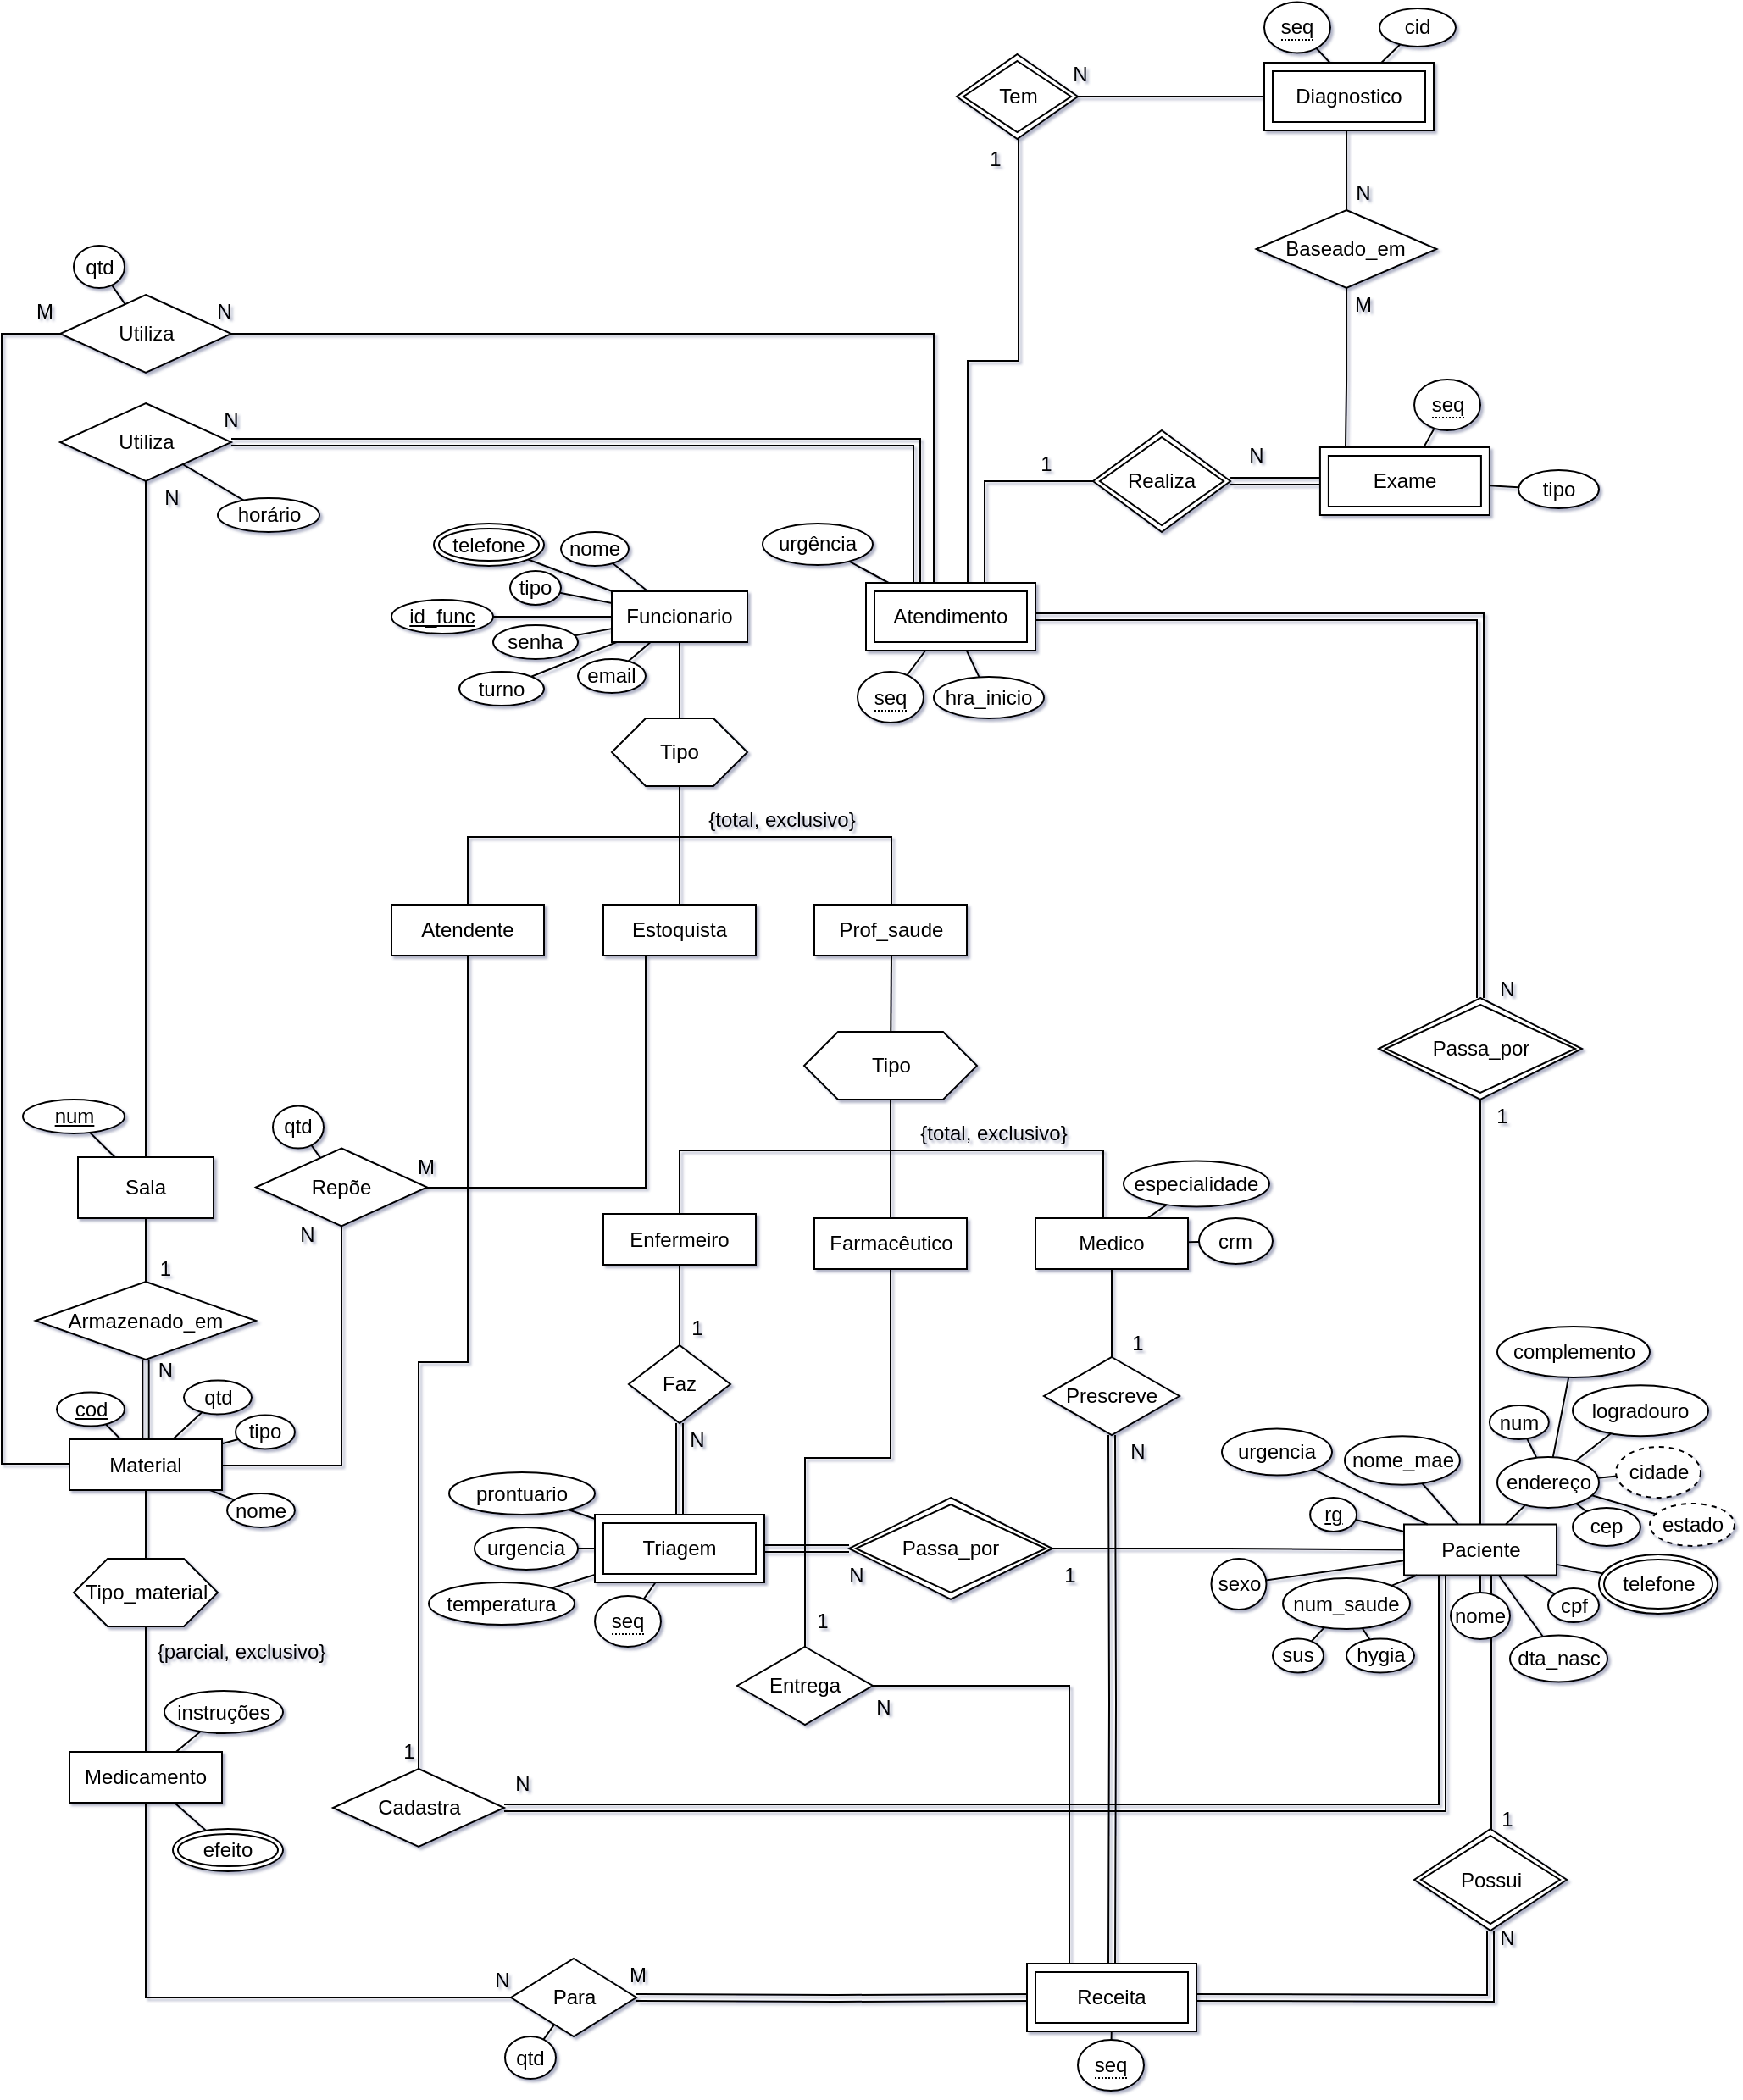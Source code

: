 <mxfile version="17.4.2" type="device"><diagram id="NS8fjf3agCHtfwVqrlrh" name="Page-1"><mxGraphModel dx="1184" dy="1591" grid="1" gridSize="10" guides="1" tooltips="1" connect="1" arrows="1" fold="1" page="1" pageScale="1" pageWidth="827" pageHeight="1169" math="0" shadow="1"><root><mxCell id="0"/><mxCell id="1" parent="0"/><mxCell id="HFAzNyhK0tVcJAnhIOPs-2" value="&lt;div&gt;Funcionario&lt;/div&gt;" style="rounded=0;arcSize=10;whiteSpace=wrap;html=1;align=center;" parent="1" vertex="1"><mxGeometry x="180" y="225" width="80" height="30" as="geometry"/></mxCell><mxCell id="HFAzNyhK0tVcJAnhIOPs-12" value="&lt;u&gt;id_func&lt;/u&gt;" style="ellipse;whiteSpace=wrap;html=1;align=center;rounded=0;" parent="1" vertex="1"><mxGeometry x="50" y="230" width="60" height="20" as="geometry"/></mxCell><mxCell id="HFAzNyhK0tVcJAnhIOPs-13" value="tipo" style="ellipse;whiteSpace=wrap;html=1;align=center;rounded=0;" parent="1" vertex="1"><mxGeometry x="120" y="213" width="30" height="20" as="geometry"/></mxCell><mxCell id="HFAzNyhK0tVcJAnhIOPs-18" value="" style="endArrow=none;html=1;rounded=0;curved=1;" parent="1" source="HFAzNyhK0tVcJAnhIOPs-2" target="HFAzNyhK0tVcJAnhIOPs-13" edge="1"><mxGeometry width="50" height="50" relative="1" as="geometry"><mxPoint x="230" y="240" as="sourcePoint"/><mxPoint x="400" y="280" as="targetPoint"/></mxGeometry></mxCell><mxCell id="HFAzNyhK0tVcJAnhIOPs-19" value="" style="endArrow=none;html=1;rounded=0;curved=1;" parent="1" source="HFAzNyhK0tVcJAnhIOPs-2" target="HFAzNyhK0tVcJAnhIOPs-12" edge="1"><mxGeometry width="50" height="50" relative="1" as="geometry"><mxPoint x="350" y="330" as="sourcePoint"/><mxPoint x="400" y="280" as="targetPoint"/></mxGeometry></mxCell><mxCell id="HFAzNyhK0tVcJAnhIOPs-21" value="Sala" style="rounded=0;arcSize=10;whiteSpace=wrap;html=1;align=center;" parent="1" vertex="1"><mxGeometry x="-135" y="559" width="80" height="36" as="geometry"/></mxCell><mxCell id="oXMHHaw7z3qar_8avYmQ-101" style="edgeStyle=orthogonalEdgeStyle;rounded=0;orthogonalLoop=1;jettySize=auto;html=1;startArrow=none;startFill=0;endArrow=none;endFill=0;strokeWidth=1;" parent="1" source="HFAzNyhK0tVcJAnhIOPs-29" target="oXMHHaw7z3qar_8avYmQ-99" edge="1"><mxGeometry relative="1" as="geometry"/></mxCell><mxCell id="HFAzNyhK0tVcJAnhIOPs-29" value="Material" style="rounded=0;arcSize=10;whiteSpace=wrap;html=1;align=center;" parent="1" vertex="1"><mxGeometry x="-140" y="725.5" width="90" height="30" as="geometry"/></mxCell><mxCell id="HFAzNyhK0tVcJAnhIOPs-32" value="&lt;u&gt;num&lt;/u&gt;" style="ellipse;whiteSpace=wrap;html=1;align=center;rounded=0;" parent="1" vertex="1"><mxGeometry x="-167.5" y="525" width="60" height="20" as="geometry"/></mxCell><mxCell id="HFAzNyhK0tVcJAnhIOPs-33" value="" style="endArrow=none;html=1;rounded=0;curved=1;" parent="1" source="HFAzNyhK0tVcJAnhIOPs-21" target="HFAzNyhK0tVcJAnhIOPs-32" edge="1"><mxGeometry width="50" height="50" relative="1" as="geometry"><mxPoint x="-135" y="592.5" as="sourcePoint"/><mxPoint x="-85" y="542.5" as="targetPoint"/></mxGeometry></mxCell><mxCell id="HFAzNyhK0tVcJAnhIOPs-34" value="&lt;u&gt;cod&lt;/u&gt;" style="ellipse;whiteSpace=wrap;html=1;align=center;rounded=0;" parent="1" vertex="1"><mxGeometry x="-147.5" y="697.75" width="40" height="20" as="geometry"/></mxCell><mxCell id="HFAzNyhK0tVcJAnhIOPs-35" value="" style="endArrow=none;html=1;rounded=0;curved=1;" parent="1" source="HFAzNyhK0tVcJAnhIOPs-29" target="HFAzNyhK0tVcJAnhIOPs-34" edge="1"><mxGeometry width="50" height="50" relative="1" as="geometry"><mxPoint x="-90" y="740" as="sourcePoint"/><mxPoint x="-25" y="732.5" as="targetPoint"/></mxGeometry></mxCell><mxCell id="HFAzNyhK0tVcJAnhIOPs-38" value="qtd" style="ellipse;whiteSpace=wrap;html=1;align=center;rounded=0;" parent="1" vertex="1"><mxGeometry x="-72.5" y="690.75" width="40" height="20" as="geometry"/></mxCell><mxCell id="HFAzNyhK0tVcJAnhIOPs-41" value="&lt;div&gt;nome&lt;/div&gt;" style="ellipse;whiteSpace=wrap;html=1;align=center;rounded=0;" parent="1" vertex="1"><mxGeometry x="-47" y="757.5" width="40" height="20" as="geometry"/></mxCell><mxCell id="HFAzNyhK0tVcJAnhIOPs-42" value="" style="endArrow=none;html=1;rounded=0;strokeWidth=1;curved=1;" parent="1" source="HFAzNyhK0tVcJAnhIOPs-29" target="HFAzNyhK0tVcJAnhIOPs-41" edge="1"><mxGeometry width="50" height="50" relative="1" as="geometry"><mxPoint x="-55" y="783.604" as="sourcePoint"/><mxPoint x="-35" y="762.5" as="targetPoint"/></mxGeometry></mxCell><mxCell id="oXMHHaw7z3qar_8avYmQ-6" style="edgeStyle=orthogonalEdgeStyle;rounded=0;orthogonalLoop=1;jettySize=auto;html=1;startArrow=none;startFill=0;endArrow=none;endFill=0;" parent="1" source="HFAzNyhK0tVcJAnhIOPs-43" target="HFAzNyhK0tVcJAnhIOPs-57" edge="1"><mxGeometry relative="1" as="geometry"><Array as="points"><mxPoint x="220" y="370"/><mxPoint x="345" y="370"/></Array></mxGeometry></mxCell><mxCell id="oXMHHaw7z3qar_8avYmQ-7" style="edgeStyle=orthogonalEdgeStyle;rounded=0;orthogonalLoop=1;jettySize=auto;html=1;startArrow=none;startFill=0;endArrow=none;endFill=0;" parent="1" source="HFAzNyhK0tVcJAnhIOPs-43" target="oXMHHaw7z3qar_8avYmQ-3" edge="1"><mxGeometry relative="1" as="geometry"><Array as="points"><mxPoint x="220" y="370"/><mxPoint x="95" y="370"/></Array></mxGeometry></mxCell><mxCell id="oXMHHaw7z3qar_8avYmQ-32" style="edgeStyle=orthogonalEdgeStyle;rounded=0;orthogonalLoop=1;jettySize=auto;html=1;startArrow=none;startFill=0;endArrow=none;endFill=0;" parent="1" source="HFAzNyhK0tVcJAnhIOPs-43" target="oXMHHaw7z3qar_8avYmQ-1" edge="1"><mxGeometry relative="1" as="geometry"><mxPoint x="220" y="400" as="targetPoint"/></mxGeometry></mxCell><mxCell id="HFAzNyhK0tVcJAnhIOPs-43" value="Tipo" style="shape=hexagon;perimeter=hexagonPerimeter2;whiteSpace=wrap;html=1;fixedSize=1;rounded=0;" parent="1" vertex="1"><mxGeometry x="180" y="300" width="80" height="40" as="geometry"/></mxCell><mxCell id="HFAzNyhK0tVcJAnhIOPs-48" value="" style="endArrow=none;html=1;rounded=0;curved=1;" parent="1" source="HFAzNyhK0tVcJAnhIOPs-43" target="HFAzNyhK0tVcJAnhIOPs-2" edge="1"><mxGeometry relative="1" as="geometry"><mxPoint x="219.74" y="294" as="sourcePoint"/><mxPoint x="219.74" y="260" as="targetPoint"/></mxGeometry></mxCell><mxCell id="HFAzNyhK0tVcJAnhIOPs-57" value="Prof_saude" style="rounded=0;arcSize=10;whiteSpace=wrap;html=1;align=center;" parent="1" vertex="1"><mxGeometry x="299.5" y="410" width="90" height="30" as="geometry"/></mxCell><mxCell id="HFAzNyhK0tVcJAnhIOPs-67" value="especialidade" style="ellipse;whiteSpace=wrap;html=1;align=center;rounded=0;" parent="1" vertex="1"><mxGeometry x="482" y="561.25" width="86" height="27" as="geometry"/></mxCell><mxCell id="HFAzNyhK0tVcJAnhIOPs-69" value="" style="endArrow=none;html=1;rounded=0;strokeWidth=1;curved=1;" parent="1" source="oXMHHaw7z3qar_8avYmQ-24" target="HFAzNyhK0tVcJAnhIOPs-67" edge="1"><mxGeometry width="50" height="50" relative="1" as="geometry"><mxPoint x="489.901" y="595" as="sourcePoint"/><mxPoint x="135" y="705" as="targetPoint"/></mxGeometry></mxCell><mxCell id="oXMHHaw7z3qar_8avYmQ-131" style="edgeStyle=orthogonalEdgeStyle;rounded=0;orthogonalLoop=1;jettySize=auto;html=1;startArrow=none;startFill=0;endArrow=none;endFill=0;strokeWidth=1;" parent="1" source="HFAzNyhK0tVcJAnhIOPs-71" target="oXMHHaw7z3qar_8avYmQ-127" edge="1"><mxGeometry relative="1" as="geometry"/></mxCell><mxCell id="lgKerqp0OsG1xFIGGB2O-3" style="edgeStyle=orthogonalEdgeStyle;curved=0;rounded=1;sketch=0;orthogonalLoop=1;jettySize=auto;html=1;endArrow=none;endFill=0;" edge="1" parent="1" source="HFAzNyhK0tVcJAnhIOPs-71" target="lgKerqp0OsG1xFIGGB2O-1"><mxGeometry relative="1" as="geometry"><Array as="points"><mxPoint x="699" y="840"/><mxPoint x="699" y="840"/></Array></mxGeometry></mxCell><mxCell id="HFAzNyhK0tVcJAnhIOPs-71" value="Paciente" style="rounded=0;arcSize=10;whiteSpace=wrap;html=1;align=center;" parent="1" vertex="1"><mxGeometry x="647.5" y="775.75" width="90" height="30" as="geometry"/></mxCell><mxCell id="HFAzNyhK0tVcJAnhIOPs-76" value="&lt;u&gt;rg&lt;/u&gt;" style="ellipse;whiteSpace=wrap;html=1;align=center;rounded=0;" parent="1" vertex="1"><mxGeometry x="592.05" y="760" width="27.5" height="20" as="geometry"/></mxCell><mxCell id="HFAzNyhK0tVcJAnhIOPs-77" value="" style="endArrow=none;html=1;rounded=0;strokeWidth=1;curved=1;" parent="1" source="HFAzNyhK0tVcJAnhIOPs-76" target="HFAzNyhK0tVcJAnhIOPs-71" edge="1"><mxGeometry width="50" height="50" relative="1" as="geometry"><mxPoint x="367.5" y="932" as="sourcePoint"/><mxPoint x="417.5" y="882" as="targetPoint"/></mxGeometry></mxCell><mxCell id="HFAzNyhK0tVcJAnhIOPs-78" value="&lt;div&gt;nome&lt;/div&gt;" style="ellipse;whiteSpace=wrap;html=1;align=center;rounded=0;" parent="1" vertex="1"><mxGeometry x="675" y="816" width="35" height="27.5" as="geometry"/></mxCell><mxCell id="HFAzNyhK0tVcJAnhIOPs-79" value="dta_nasc" style="ellipse;whiteSpace=wrap;html=1;align=center;rounded=0;" parent="1" vertex="1"><mxGeometry x="710" y="841.25" width="57.5" height="27.5" as="geometry"/></mxCell><mxCell id="HFAzNyhK0tVcJAnhIOPs-81" value="num_saude" style="ellipse;whiteSpace=wrap;html=1;align=center;rounded=0;" parent="1" vertex="1"><mxGeometry x="576.02" y="807.5" width="75" height="30" as="geometry"/></mxCell><mxCell id="HFAzNyhK0tVcJAnhIOPs-82" value="sus" style="ellipse;whiteSpace=wrap;html=1;align=center;rounded=0;" parent="1" vertex="1"><mxGeometry x="570" y="843.25" width="30" height="20" as="geometry"/></mxCell><mxCell id="HFAzNyhK0tVcJAnhIOPs-83" value="endereço" style="ellipse;whiteSpace=wrap;html=1;align=center;rounded=0;" parent="1" vertex="1"><mxGeometry x="702.5" y="736" width="60" height="30" as="geometry"/></mxCell><mxCell id="HFAzNyhK0tVcJAnhIOPs-84" value="&lt;div&gt;cep&lt;/div&gt;" style="ellipse;whiteSpace=wrap;html=1;align=center;rounded=0;" parent="1" vertex="1"><mxGeometry x="747" y="766" width="40" height="22.5" as="geometry"/></mxCell><mxCell id="HFAzNyhK0tVcJAnhIOPs-86" value="sexo" style="ellipse;whiteSpace=wrap;html=1;align=center;rounded=0;" parent="1" vertex="1"><mxGeometry x="533.75" y="796" width="32.5" height="30" as="geometry"/></mxCell><mxCell id="HFAzNyhK0tVcJAnhIOPs-87" value="" style="endArrow=none;html=1;rounded=0;strokeWidth=1;curved=1;" parent="1" source="HFAzNyhK0tVcJAnhIOPs-78" target="HFAzNyhK0tVcJAnhIOPs-71" edge="1"><mxGeometry width="50" height="50" relative="1" as="geometry"><mxPoint x="374.141" y="867.547" as="sourcePoint"/><mxPoint x="387.5" y="872" as="targetPoint"/></mxGeometry></mxCell><mxCell id="HFAzNyhK0tVcJAnhIOPs-88" value="" style="endArrow=none;html=1;rounded=0;strokeWidth=1;curved=1;" parent="1" source="HFAzNyhK0tVcJAnhIOPs-121" target="HFAzNyhK0tVcJAnhIOPs-71" edge="1"><mxGeometry width="50" height="50" relative="1" as="geometry"><mxPoint x="346.207" y="828.727" as="sourcePoint"/><mxPoint x="437.5" y="892" as="targetPoint"/></mxGeometry></mxCell><mxCell id="HFAzNyhK0tVcJAnhIOPs-89" value="" style="endArrow=none;html=1;rounded=0;strokeWidth=1;curved=1;" parent="1" source="HFAzNyhK0tVcJAnhIOPs-86" target="HFAzNyhK0tVcJAnhIOPs-71" edge="1"><mxGeometry width="50" height="50" relative="1" as="geometry"><mxPoint x="647.5" y="962" as="sourcePoint"/><mxPoint x="697.5" y="912" as="targetPoint"/></mxGeometry></mxCell><mxCell id="HFAzNyhK0tVcJAnhIOPs-90" value="" style="endArrow=none;html=1;rounded=0;strokeWidth=1;curved=1;" parent="1" source="HFAzNyhK0tVcJAnhIOPs-79" target="HFAzNyhK0tVcJAnhIOPs-71" edge="1"><mxGeometry width="50" height="50" relative="1" as="geometry"><mxPoint x="647.5" y="962" as="sourcePoint"/><mxPoint x="697.5" y="912" as="targetPoint"/></mxGeometry></mxCell><mxCell id="HFAzNyhK0tVcJAnhIOPs-92" value="" style="endArrow=none;html=1;rounded=0;strokeWidth=1;curved=1;" parent="1" source="HFAzNyhK0tVcJAnhIOPs-71" target="HFAzNyhK0tVcJAnhIOPs-83" edge="1"><mxGeometry width="50" height="50" relative="1" as="geometry"><mxPoint x="437.5" y="932" as="sourcePoint"/><mxPoint x="487.5" y="882" as="targetPoint"/></mxGeometry></mxCell><mxCell id="HFAzNyhK0tVcJAnhIOPs-93" value="" style="endArrow=none;html=1;rounded=0;strokeWidth=1;curved=1;" parent="1" source="HFAzNyhK0tVcJAnhIOPs-84" target="HFAzNyhK0tVcJAnhIOPs-83" edge="1"><mxGeometry width="50" height="50" relative="1" as="geometry"><mxPoint x="795" y="947" as="sourcePoint"/><mxPoint x="845" y="897" as="targetPoint"/></mxGeometry></mxCell><mxCell id="HFAzNyhK0tVcJAnhIOPs-94" value="cidade" style="ellipse;whiteSpace=wrap;html=1;align=center;dashed=1;rounded=0;" parent="1" vertex="1"><mxGeometry x="772.5" y="730" width="50" height="30" as="geometry"/></mxCell><mxCell id="HFAzNyhK0tVcJAnhIOPs-95" value="" style="endArrow=none;html=1;rounded=0;strokeWidth=1;curved=1;" parent="1" source="HFAzNyhK0tVcJAnhIOPs-83" target="HFAzNyhK0tVcJAnhIOPs-94" edge="1"><mxGeometry width="50" height="50" relative="1" as="geometry"><mxPoint x="815" y="797" as="sourcePoint"/><mxPoint x="845" y="897" as="targetPoint"/></mxGeometry></mxCell><mxCell id="HFAzNyhK0tVcJAnhIOPs-96" value="estado" style="ellipse;whiteSpace=wrap;html=1;align=center;dashed=1;rounded=0;" parent="1" vertex="1"><mxGeometry x="792.5" y="763.5" width="50" height="25" as="geometry"/></mxCell><mxCell id="HFAzNyhK0tVcJAnhIOPs-97" value="" style="endArrow=none;html=1;rounded=0;strokeWidth=1;curved=1;" parent="1" source="HFAzNyhK0tVcJAnhIOPs-83" target="HFAzNyhK0tVcJAnhIOPs-96" edge="1"><mxGeometry width="50" height="50" relative="1" as="geometry"><mxPoint x="795" y="947" as="sourcePoint"/><mxPoint x="845" y="897" as="targetPoint"/></mxGeometry></mxCell><mxCell id="HFAzNyhK0tVcJAnhIOPs-98" value="" style="endArrow=none;html=1;rounded=0;strokeWidth=1;curved=1;" parent="1" source="HFAzNyhK0tVcJAnhIOPs-83" target="HFAzNyhK0tVcJAnhIOPs-99" edge="1"><mxGeometry width="50" height="50" relative="1" as="geometry"><mxPoint x="865" y="897" as="sourcePoint"/><mxPoint x="915" y="847" as="targetPoint"/></mxGeometry></mxCell><mxCell id="HFAzNyhK0tVcJAnhIOPs-99" value="logradouro" style="ellipse;whiteSpace=wrap;html=1;align=center;rounded=0;" parent="1" vertex="1"><mxGeometry x="747" y="693.63" width="80" height="30" as="geometry"/></mxCell><mxCell id="HFAzNyhK0tVcJAnhIOPs-105" value="num" style="ellipse;whiteSpace=wrap;html=1;align=center;rounded=0;" parent="1" vertex="1"><mxGeometry x="697.95" y="705.5" width="35" height="20" as="geometry"/></mxCell><mxCell id="HFAzNyhK0tVcJAnhIOPs-107" value="" style="endArrow=none;html=1;rounded=0;strokeWidth=1;curved=1;" parent="1" source="HFAzNyhK0tVcJAnhIOPs-83" target="HFAzNyhK0tVcJAnhIOPs-105" edge="1"><mxGeometry width="50" height="50" relative="1" as="geometry"><mxPoint x="795" y="947" as="sourcePoint"/><mxPoint x="845" y="897" as="targetPoint"/></mxGeometry></mxCell><mxCell id="HFAzNyhK0tVcJAnhIOPs-108" value="complemento" style="ellipse;whiteSpace=wrap;html=1;align=center;rounded=0;" parent="1" vertex="1"><mxGeometry x="702.5" y="659" width="90" height="30" as="geometry"/></mxCell><mxCell id="HFAzNyhK0tVcJAnhIOPs-110" value="" style="endArrow=none;html=1;rounded=0;strokeWidth=1;curved=1;" parent="1" source="HFAzNyhK0tVcJAnhIOPs-83" target="HFAzNyhK0tVcJAnhIOPs-108" edge="1"><mxGeometry width="50" height="50" relative="1" as="geometry"><mxPoint x="795" y="947" as="sourcePoint"/><mxPoint x="845" y="897" as="targetPoint"/></mxGeometry></mxCell><mxCell id="HFAzNyhK0tVcJAnhIOPs-111" value="" style="endArrow=none;html=1;rounded=0;strokeWidth=1;curved=1;" parent="1" source="HFAzNyhK0tVcJAnhIOPs-81" target="HFAzNyhK0tVcJAnhIOPs-71" edge="1"><mxGeometry width="50" height="50" relative="1" as="geometry"><mxPoint x="368.199" y="935.326" as="sourcePoint"/><mxPoint x="412.5" y="902" as="targetPoint"/></mxGeometry></mxCell><mxCell id="HFAzNyhK0tVcJAnhIOPs-112" value="" style="endArrow=none;html=1;rounded=0;strokeWidth=1;curved=1;" parent="1" source="HFAzNyhK0tVcJAnhIOPs-81" target="HFAzNyhK0tVcJAnhIOPs-82" edge="1"><mxGeometry width="50" height="50" relative="1" as="geometry"><mxPoint x="780.173" y="968.284" as="sourcePoint"/><mxPoint x="789.688" y="918.25" as="targetPoint"/></mxGeometry></mxCell><mxCell id="HFAzNyhK0tVcJAnhIOPs-113" value="senha" style="ellipse;whiteSpace=wrap;html=1;align=center;rounded=0;" parent="1" vertex="1"><mxGeometry x="110" y="245" width="50" height="20" as="geometry"/></mxCell><mxCell id="HFAzNyhK0tVcJAnhIOPs-114" value="" style="endArrow=none;html=1;rounded=0;strokeWidth=1;curved=1;" parent="1" source="HFAzNyhK0tVcJAnhIOPs-113" target="HFAzNyhK0tVcJAnhIOPs-2" edge="1"><mxGeometry width="50" height="50" relative="1" as="geometry"><mxPoint x="-80" y="400" as="sourcePoint"/><mxPoint x="-30" y="350" as="targetPoint"/></mxGeometry></mxCell><mxCell id="HFAzNyhK0tVcJAnhIOPs-115" value="nome_mae" style="ellipse;whiteSpace=wrap;html=1;align=center;rounded=0;" parent="1" vertex="1"><mxGeometry x="612.5" y="723.63" width="67.95" height="28.75" as="geometry"/></mxCell><mxCell id="HFAzNyhK0tVcJAnhIOPs-116" value="" style="endArrow=none;html=1;rounded=0;strokeWidth=1;curved=1;" parent="1" source="HFAzNyhK0tVcJAnhIOPs-115" target="HFAzNyhK0tVcJAnhIOPs-71" edge="1"><mxGeometry width="50" height="50" relative="1" as="geometry"><mxPoint x="421.046" y="841.895" as="sourcePoint"/><mxPoint x="428.75" y="872" as="targetPoint"/></mxGeometry></mxCell><mxCell id="HFAzNyhK0tVcJAnhIOPs-118" value="hygia" style="ellipse;whiteSpace=wrap;html=1;align=center;rounded=0;" parent="1" vertex="1"><mxGeometry x="613.52" y="843.25" width="40" height="20" as="geometry"/></mxCell><mxCell id="HFAzNyhK0tVcJAnhIOPs-119" value="" style="endArrow=none;html=1;rounded=0;strokeWidth=1;curved=1;" parent="1" source="HFAzNyhK0tVcJAnhIOPs-81" target="HFAzNyhK0tVcJAnhIOPs-118" edge="1"><mxGeometry width="50" height="50" relative="1" as="geometry"><mxPoint x="752.444" y="994.943" as="sourcePoint"/><mxPoint x="729.559" y="1005.42" as="targetPoint"/></mxGeometry></mxCell><mxCell id="HFAzNyhK0tVcJAnhIOPs-121" value="telefone" style="ellipse;shape=doubleEllipse;margin=3;whiteSpace=wrap;html=1;align=center;rounded=0;" parent="1" vertex="1"><mxGeometry x="762.5" y="793.5" width="70" height="35" as="geometry"/></mxCell><mxCell id="HFAzNyhK0tVcJAnhIOPs-122" value="tipo" style="ellipse;whiteSpace=wrap;html=1;align=center;rounded=0;" parent="1" vertex="1"><mxGeometry x="-42" y="711.25" width="35" height="20" as="geometry"/></mxCell><mxCell id="HFAzNyhK0tVcJAnhIOPs-123" value="" style="endArrow=none;html=1;rounded=0;strokeWidth=1;curved=1;" parent="1" source="HFAzNyhK0tVcJAnhIOPs-29" target="HFAzNyhK0tVcJAnhIOPs-122" edge="1"><mxGeometry width="50" height="50" relative="1" as="geometry"><mxPoint x="-45" y="764.457" as="sourcePoint"/><mxPoint x="-18.808" y="771.416" as="targetPoint"/></mxGeometry></mxCell><mxCell id="HFAzNyhK0tVcJAnhIOPs-126" value="Armazenado_em" style="shape=rhombus;perimeter=rhombusPerimeter;whiteSpace=wrap;html=1;align=center;rounded=0;" parent="1" vertex="1"><mxGeometry x="-160" y="632.5" width="130" height="46" as="geometry"/></mxCell><mxCell id="HFAzNyhK0tVcJAnhIOPs-127" value="" style="shape=link;html=1;rounded=0;width=3.684;curved=1;" parent="1" source="HFAzNyhK0tVcJAnhIOPs-126" target="HFAzNyhK0tVcJAnhIOPs-29" edge="1"><mxGeometry relative="1" as="geometry"><mxPoint x="-192" y="815.5" as="sourcePoint"/><mxPoint x="-105" y="912.5" as="targetPoint"/><Array as="points"/></mxGeometry></mxCell><mxCell id="HFAzNyhK0tVcJAnhIOPs-128" value="N" style="resizable=0;html=1;align=right;verticalAlign=bottom;rounded=0;" parent="HFAzNyhK0tVcJAnhIOPs-127" connectable="0" vertex="1"><mxGeometry x="1" relative="1" as="geometry"><mxPoint x="16" y="-32" as="offset"/></mxGeometry></mxCell><mxCell id="HFAzNyhK0tVcJAnhIOPs-129" value="" style="endArrow=none;html=1;rounded=0;curved=1;" parent="1" source="HFAzNyhK0tVcJAnhIOPs-126" target="HFAzNyhK0tVcJAnhIOPs-21" edge="1"><mxGeometry relative="1" as="geometry"><mxPoint x="-301" y="588.5" as="sourcePoint"/><mxPoint x="-365" y="588.5" as="targetPoint"/></mxGeometry></mxCell><mxCell id="HFAzNyhK0tVcJAnhIOPs-130" value="1" style="resizable=0;html=1;align=right;verticalAlign=bottom;rounded=0;" parent="HFAzNyhK0tVcJAnhIOPs-129" connectable="0" vertex="1"><mxGeometry x="1" relative="1" as="geometry"><mxPoint x="15" y="38" as="offset"/></mxGeometry></mxCell><mxCell id="HFAzNyhK0tVcJAnhIOPs-132" value="" style="endArrow=none;html=1;rounded=0;strokeWidth=1;curved=1;" parent="1" source="oXMHHaw7z3qar_8avYmQ-91" target="HFAzNyhK0tVcJAnhIOPs-133" edge="1"><mxGeometry width="50" height="50" relative="1" as="geometry"><mxPoint x="-178.747" y="881.75" as="sourcePoint"/><mxPoint x="-200.117" y="929.461" as="targetPoint"/></mxGeometry></mxCell><mxCell id="HFAzNyhK0tVcJAnhIOPs-133" value="efeito" style="ellipse;shape=doubleEllipse;margin=3;whiteSpace=wrap;html=1;align=center;rounded=0;" parent="1" vertex="1"><mxGeometry x="-79" y="955.5" width="65" height="25" as="geometry"/></mxCell><mxCell id="HFAzNyhK0tVcJAnhIOPs-134" value="instruções" style="ellipse;whiteSpace=wrap;html=1;align=center;rounded=0;" parent="1" vertex="1"><mxGeometry x="-84" y="874" width="70" height="25" as="geometry"/></mxCell><mxCell id="HFAzNyhK0tVcJAnhIOPs-135" value="" style="endArrow=none;html=1;rounded=0;strokeWidth=1;curved=1;" parent="1" source="HFAzNyhK0tVcJAnhIOPs-134" target="oXMHHaw7z3qar_8avYmQ-91" edge="1"><mxGeometry width="50" height="50" relative="1" as="geometry"><mxPoint x="-381.25" y="1020.5" as="sourcePoint"/><mxPoint x="-166.25" y="934.432" as="targetPoint"/></mxGeometry></mxCell><mxCell id="HFAzNyhK0tVcJAnhIOPs-175" value="urgencia" style="ellipse;whiteSpace=wrap;html=1;align=center;rounded=0;" parent="1" vertex="1"><mxGeometry x="540" y="719.25" width="65" height="27.5" as="geometry"/></mxCell><mxCell id="HFAzNyhK0tVcJAnhIOPs-179" value="" style="endArrow=none;html=1;rounded=0;strokeWidth=1;curved=1;" parent="1" source="HFAzNyhK0tVcJAnhIOPs-71" target="HFAzNyhK0tVcJAnhIOPs-175" edge="1"><mxGeometry width="50" height="50" relative="1" as="geometry"><mxPoint x="353.389" y="747" as="sourcePoint"/><mxPoint x="402.858" y="718.338" as="targetPoint"/></mxGeometry></mxCell><mxCell id="HFAzNyhK0tVcJAnhIOPs-80" value="cpf" style="ellipse;whiteSpace=wrap;html=1;align=center;rounded=0;" parent="1" vertex="1"><mxGeometry x="732.5" y="813.5" width="30" height="20" as="geometry"/></mxCell><mxCell id="NKdHLzyLT835q1awHbiW-7" value="" style="endArrow=none;html=1;rounded=0;" parent="1" source="HFAzNyhK0tVcJAnhIOPs-71" target="HFAzNyhK0tVcJAnhIOPs-80" edge="1"><mxGeometry width="50" height="50" relative="1" as="geometry"><mxPoint x="697.5" y="907" as="sourcePoint"/><mxPoint x="747.5" y="857" as="targetPoint"/></mxGeometry></mxCell><mxCell id="oXMHHaw7z3qar_8avYmQ-66" style="edgeStyle=orthogonalEdgeStyle;rounded=0;orthogonalLoop=1;jettySize=auto;html=1;startArrow=none;startFill=0;endArrow=none;endFill=0;strokeWidth=1;" parent="1" source="oXMHHaw7z3qar_8avYmQ-1" target="oXMHHaw7z3qar_8avYmQ-65" edge="1"><mxGeometry relative="1" as="geometry"><Array as="points"><mxPoint x="200" y="577"/></Array></mxGeometry></mxCell><mxCell id="oXMHHaw7z3qar_8avYmQ-1" value="Estoquista" style="rounded=0;arcSize=10;whiteSpace=wrap;html=1;align=center;" parent="1" vertex="1"><mxGeometry x="175" y="410" width="90" height="30" as="geometry"/></mxCell><mxCell id="oXMHHaw7z3qar_8avYmQ-70" style="edgeStyle=orthogonalEdgeStyle;rounded=0;orthogonalLoop=1;jettySize=auto;html=1;startArrow=none;startFill=0;endArrow=none;endFill=0;strokeWidth=1;" parent="1" source="oXMHHaw7z3qar_8avYmQ-3" target="oXMHHaw7z3qar_8avYmQ-71" edge="1"><mxGeometry relative="1" as="geometry"><mxPoint x="20" y="920" as="targetPoint"/></mxGeometry></mxCell><mxCell id="oXMHHaw7z3qar_8avYmQ-3" value="Atendente" style="rounded=0;arcSize=10;whiteSpace=wrap;html=1;align=center;" parent="1" vertex="1"><mxGeometry x="50" y="410" width="90" height="30" as="geometry"/></mxCell><mxCell id="oXMHHaw7z3qar_8avYmQ-8" value="{total, exclusivo}" style="text;html=1;align=center;verticalAlign=middle;resizable=0;points=[];autosize=1;strokeColor=none;fillColor=none;" parent="1" vertex="1"><mxGeometry x="230" y="350" width="100" height="20" as="geometry"/></mxCell><mxCell id="oXMHHaw7z3qar_8avYmQ-10" value="nome" style="ellipse;whiteSpace=wrap;html=1;align=center;rounded=0;" parent="1" vertex="1"><mxGeometry x="150" y="190" width="40" height="20" as="geometry"/></mxCell><mxCell id="oXMHHaw7z3qar_8avYmQ-13" value="" style="endArrow=none;html=1;rounded=0;curved=1;" parent="1" source="HFAzNyhK0tVcJAnhIOPs-2" target="oXMHHaw7z3qar_8avYmQ-10" edge="1"><mxGeometry width="50" height="50" relative="1" as="geometry"><mxPoint x="270" y="250" as="sourcePoint"/><mxPoint x="322.667" y="225.692" as="targetPoint"/></mxGeometry></mxCell><mxCell id="oXMHHaw7z3qar_8avYmQ-14" value="telefone" style="ellipse;shape=doubleEllipse;margin=3;whiteSpace=wrap;html=1;align=center;rounded=0;" parent="1" vertex="1"><mxGeometry x="75" y="185" width="65" height="25" as="geometry"/></mxCell><mxCell id="oXMHHaw7z3qar_8avYmQ-15" value="" style="endArrow=none;html=1;rounded=0;curved=1;" parent="1" source="HFAzNyhK0tVcJAnhIOPs-2" target="oXMHHaw7z3qar_8avYmQ-14" edge="1"><mxGeometry width="50" height="50" relative="1" as="geometry"><mxPoint x="248" y="230" as="sourcePoint"/><mxPoint x="279.71" y="208.575" as="targetPoint"/></mxGeometry></mxCell><mxCell id="oXMHHaw7z3qar_8avYmQ-16" value="email" style="ellipse;whiteSpace=wrap;html=1;align=center;rounded=0;" parent="1" vertex="1"><mxGeometry x="160" y="265" width="40" height="20" as="geometry"/></mxCell><mxCell id="oXMHHaw7z3qar_8avYmQ-17" value="" style="endArrow=none;html=1;rounded=0;strokeWidth=1;curved=1;" parent="1" source="oXMHHaw7z3qar_8avYmQ-16" target="HFAzNyhK0tVcJAnhIOPs-2" edge="1"><mxGeometry width="50" height="50" relative="1" as="geometry"><mxPoint x="316.781" y="273.668" as="sourcePoint"/><mxPoint x="270" y="260.909" as="targetPoint"/></mxGeometry></mxCell><mxCell id="oXMHHaw7z3qar_8avYmQ-18" value="turno" style="ellipse;whiteSpace=wrap;html=1;align=center;rounded=0;" parent="1" vertex="1"><mxGeometry x="90" y="272.5" width="50" height="20" as="geometry"/></mxCell><mxCell id="oXMHHaw7z3qar_8avYmQ-19" value="" style="endArrow=none;html=1;rounded=0;strokeWidth=1;curved=1;" parent="1" source="oXMHHaw7z3qar_8avYmQ-18" target="HFAzNyhK0tVcJAnhIOPs-2" edge="1"><mxGeometry width="50" height="50" relative="1" as="geometry"><mxPoint x="178.032" y="259.111" as="sourcePoint"/><mxPoint x="190" y="256.933" as="targetPoint"/></mxGeometry></mxCell><mxCell id="oXMHHaw7z3qar_8avYmQ-20" style="edgeStyle=orthogonalEdgeStyle;rounded=0;orthogonalLoop=1;jettySize=auto;html=1;startArrow=none;startFill=0;endArrow=none;endFill=0;" parent="1" source="oXMHHaw7z3qar_8avYmQ-22" target="oXMHHaw7z3qar_8avYmQ-24" edge="1"><mxGeometry relative="1" as="geometry"><Array as="points"><mxPoint x="345" y="555"/><mxPoint x="470" y="555"/></Array></mxGeometry></mxCell><mxCell id="oXMHHaw7z3qar_8avYmQ-21" style="edgeStyle=orthogonalEdgeStyle;rounded=0;orthogonalLoop=1;jettySize=auto;html=1;startArrow=none;startFill=0;endArrow=none;endFill=0;" parent="1" source="oXMHHaw7z3qar_8avYmQ-22" target="oXMHHaw7z3qar_8avYmQ-27" edge="1"><mxGeometry relative="1" as="geometry"><Array as="points"><mxPoint x="345" y="555"/><mxPoint x="220" y="555"/></Array></mxGeometry></mxCell><mxCell id="oXMHHaw7z3qar_8avYmQ-30" style="edgeStyle=orthogonalEdgeStyle;rounded=0;orthogonalLoop=1;jettySize=auto;html=1;startArrow=none;startFill=0;endArrow=none;endFill=0;" parent="1" source="oXMHHaw7z3qar_8avYmQ-22" edge="1"><mxGeometry relative="1" as="geometry"><mxPoint x="344.5" y="590" as="targetPoint"/></mxGeometry></mxCell><mxCell id="oXMHHaw7z3qar_8avYmQ-22" value="Tipo" style="shape=hexagon;perimeter=hexagonPerimeter2;whiteSpace=wrap;html=1;fixedSize=1;rounded=0;" parent="1" vertex="1"><mxGeometry x="293.5" y="485" width="102" height="40" as="geometry"/></mxCell><mxCell id="oXMHHaw7z3qar_8avYmQ-23" value="" style="endArrow=none;html=1;rounded=0;curved=1;" parent="1" source="oXMHHaw7z3qar_8avYmQ-22" edge="1"><mxGeometry relative="1" as="geometry"><mxPoint x="344.74" y="479" as="sourcePoint"/><mxPoint x="345" y="440" as="targetPoint"/></mxGeometry></mxCell><mxCell id="oXMHHaw7z3qar_8avYmQ-24" value="Medico" style="rounded=0;arcSize=10;whiteSpace=wrap;html=1;align=center;" parent="1" vertex="1"><mxGeometry x="430" y="595" width="90" height="30" as="geometry"/></mxCell><mxCell id="oXMHHaw7z3qar_8avYmQ-31" value="" style="edgeStyle=orthogonalEdgeStyle;rounded=0;orthogonalLoop=1;jettySize=auto;html=1;startArrow=none;startFill=0;endArrow=none;endFill=0;" parent="1" source="oXMHHaw7z3qar_8avYmQ-25" target="oXMHHaw7z3qar_8avYmQ-22" edge="1"><mxGeometry relative="1" as="geometry"/></mxCell><mxCell id="oXMHHaw7z3qar_8avYmQ-189" style="edgeStyle=orthogonalEdgeStyle;rounded=0;orthogonalLoop=1;jettySize=auto;html=1;startArrow=none;startFill=0;endArrow=none;endFill=0;strokeWidth=1;" parent="1" source="oXMHHaw7z3qar_8avYmQ-25" target="oXMHHaw7z3qar_8avYmQ-188" edge="1"><mxGeometry relative="1" as="geometry"/></mxCell><mxCell id="oXMHHaw7z3qar_8avYmQ-25" value="Farmacêutico" style="rounded=0;arcSize=10;whiteSpace=wrap;html=1;align=center;" parent="1" vertex="1"><mxGeometry x="299.5" y="595" width="90" height="30" as="geometry"/></mxCell><mxCell id="oXMHHaw7z3qar_8avYmQ-45" style="edgeStyle=orthogonalEdgeStyle;rounded=0;orthogonalLoop=1;jettySize=auto;html=1;startArrow=none;startFill=0;endArrow=none;endFill=0;" parent="1" source="oXMHHaw7z3qar_8avYmQ-27" target="oXMHHaw7z3qar_8avYmQ-34" edge="1"><mxGeometry relative="1" as="geometry"/></mxCell><mxCell id="oXMHHaw7z3qar_8avYmQ-27" value="Enfermeiro" style="rounded=0;arcSize=10;whiteSpace=wrap;html=1;align=center;" parent="1" vertex="1"><mxGeometry x="175" y="592.5" width="90" height="30" as="geometry"/></mxCell><mxCell id="oXMHHaw7z3qar_8avYmQ-28" value="{total, exclusivo}" style="text;html=1;align=center;verticalAlign=middle;resizable=0;points=[];autosize=1;strokeColor=none;fillColor=none;" parent="1" vertex="1"><mxGeometry x="355" y="535" width="100" height="20" as="geometry"/></mxCell><mxCell id="oXMHHaw7z3qar_8avYmQ-46" style="edgeStyle=orthogonalEdgeStyle;rounded=0;orthogonalLoop=1;jettySize=auto;html=1;startArrow=none;startFill=0;endArrow=none;endFill=0;strokeWidth=1;shape=link;" parent="1" source="oXMHHaw7z3qar_8avYmQ-34" target="oXMHHaw7z3qar_8avYmQ-35" edge="1"><mxGeometry relative="1" as="geometry"/></mxCell><mxCell id="oXMHHaw7z3qar_8avYmQ-34" value="Faz" style="shape=rhombus;perimeter=rhombusPerimeter;whiteSpace=wrap;html=1;align=center;rounded=0;" parent="1" vertex="1"><mxGeometry x="190" y="670" width="60" height="46" as="geometry"/></mxCell><mxCell id="oXMHHaw7z3qar_8avYmQ-35" value="Triagem" style="shape=ext;margin=3;double=1;whiteSpace=wrap;html=1;align=center;" parent="1" vertex="1"><mxGeometry x="170" y="770" width="100" height="40" as="geometry"/></mxCell><mxCell id="oXMHHaw7z3qar_8avYmQ-38" value="prontuario" style="ellipse;whiteSpace=wrap;html=1;align=center;rounded=0;" parent="1" vertex="1"><mxGeometry x="84" y="745" width="86" height="25" as="geometry"/></mxCell><mxCell id="oXMHHaw7z3qar_8avYmQ-39" value="" style="endArrow=none;html=1;rounded=0;strokeWidth=1;curved=1;" parent="1" source="oXMHHaw7z3qar_8avYmQ-35" target="oXMHHaw7z3qar_8avYmQ-38" edge="1"><mxGeometry width="50" height="50" relative="1" as="geometry"><mxPoint x="278.125" y="771.25" as="sourcePoint"/><mxPoint x="-80" y="881.25" as="targetPoint"/></mxGeometry></mxCell><mxCell id="oXMHHaw7z3qar_8avYmQ-40" value="urgencia" style="ellipse;whiteSpace=wrap;html=1;align=center;rounded=0;" parent="1" vertex="1"><mxGeometry x="99" y="777.5" width="61" height="25" as="geometry"/></mxCell><mxCell id="oXMHHaw7z3qar_8avYmQ-41" value="" style="endArrow=none;html=1;rounded=0;strokeWidth=1;curved=1;" parent="1" source="oXMHHaw7z3qar_8avYmQ-35" target="oXMHHaw7z3qar_8avYmQ-40" edge="1"><mxGeometry width="50" height="50" relative="1" as="geometry"><mxPoint x="269.088" y="780" as="sourcePoint"/><mxPoint x="-70" y="891.25" as="targetPoint"/></mxGeometry></mxCell><mxCell id="oXMHHaw7z3qar_8avYmQ-42" value="temperatura" style="ellipse;whiteSpace=wrap;html=1;align=center;rounded=0;" parent="1" vertex="1"><mxGeometry x="72.0" y="810" width="86" height="25" as="geometry"/></mxCell><mxCell id="oXMHHaw7z3qar_8avYmQ-43" value="" style="endArrow=none;html=1;rounded=0;strokeWidth=1;curved=1;" parent="1" source="oXMHHaw7z3qar_8avYmQ-35" target="oXMHHaw7z3qar_8avYmQ-42" edge="1"><mxGeometry width="50" height="50" relative="1" as="geometry"><mxPoint x="279.998" y="810" as="sourcePoint"/><mxPoint x="-59.09" y="921.25" as="targetPoint"/></mxGeometry></mxCell><mxCell id="oXMHHaw7z3qar_8avYmQ-47" value="1" style="text;html=1;align=center;verticalAlign=middle;resizable=0;points=[];autosize=1;strokeColor=none;fillColor=none;" parent="1" vertex="1"><mxGeometry x="220" y="649.5" width="20" height="20" as="geometry"/></mxCell><mxCell id="oXMHHaw7z3qar_8avYmQ-48" value="N" style="text;html=1;align=center;verticalAlign=middle;resizable=0;points=[];autosize=1;strokeColor=none;fillColor=none;" parent="1" vertex="1"><mxGeometry x="220" y="716" width="20" height="20" as="geometry"/></mxCell><mxCell id="oXMHHaw7z3qar_8avYmQ-50" style="edgeStyle=orthogonalEdgeStyle;shape=link;rounded=0;orthogonalLoop=1;jettySize=auto;html=1;startArrow=none;startFill=0;endArrow=none;endFill=0;strokeWidth=1;" parent="1" source="oXMHHaw7z3qar_8avYmQ-52" target="oXMHHaw7z3qar_8avYmQ-35" edge="1"><mxGeometry relative="1" as="geometry"><mxPoint x="320" y="790" as="sourcePoint"/></mxGeometry></mxCell><mxCell id="oXMHHaw7z3qar_8avYmQ-51" style="edgeStyle=orthogonalEdgeStyle;rounded=0;orthogonalLoop=1;jettySize=auto;html=1;startArrow=none;startFill=0;endArrow=none;endFill=0;strokeWidth=1;" parent="1" source="oXMHHaw7z3qar_8avYmQ-52" target="HFAzNyhK0tVcJAnhIOPs-71" edge="1"><mxGeometry relative="1" as="geometry"><mxPoint x="409.882" y="789.947" as="sourcePoint"/></mxGeometry></mxCell><mxCell id="oXMHHaw7z3qar_8avYmQ-52" value="Passa_por" style="shape=rhombus;double=1;perimeter=rhombusPerimeter;whiteSpace=wrap;html=1;align=center;" parent="1" vertex="1"><mxGeometry x="320" y="760" width="120" height="60" as="geometry"/></mxCell><mxCell id="oXMHHaw7z3qar_8avYmQ-53" value="1" style="text;html=1;align=center;verticalAlign=middle;resizable=0;points=[];autosize=1;strokeColor=none;fillColor=none;" parent="1" vertex="1"><mxGeometry x="440" y="796" width="20" height="20" as="geometry"/></mxCell><mxCell id="oXMHHaw7z3qar_8avYmQ-54" value="N" style="text;html=1;align=center;verticalAlign=middle;resizable=0;points=[];autosize=1;strokeColor=none;fillColor=none;" parent="1" vertex="1"><mxGeometry x="314" y="796" width="20" height="20" as="geometry"/></mxCell><mxCell id="oXMHHaw7z3qar_8avYmQ-129" style="edgeStyle=orthogonalEdgeStyle;shape=link;rounded=0;orthogonalLoop=1;jettySize=auto;html=1;startArrow=none;startFill=0;endArrow=none;endFill=0;strokeWidth=1;" parent="1" source="oXMHHaw7z3qar_8avYmQ-55" target="oXMHHaw7z3qar_8avYmQ-127" edge="1"><mxGeometry relative="1" as="geometry"/></mxCell><mxCell id="oXMHHaw7z3qar_8avYmQ-136" style="edgeStyle=orthogonalEdgeStyle;rounded=0;orthogonalLoop=1;jettySize=auto;html=1;startArrow=none;startFill=0;endArrow=none;endFill=0;strokeWidth=1;" parent="1" source="oXMHHaw7z3qar_8avYmQ-55" target="oXMHHaw7z3qar_8avYmQ-135" edge="1"><mxGeometry relative="1" as="geometry"><Array as="points"><mxPoint x="370" y="73"/></Array></mxGeometry></mxCell><mxCell id="oXMHHaw7z3qar_8avYmQ-55" value="Atendimento" style="shape=ext;margin=3;double=1;whiteSpace=wrap;html=1;align=center;" parent="1" vertex="1"><mxGeometry x="330" y="220" width="100" height="40" as="geometry"/></mxCell><mxCell id="oXMHHaw7z3qar_8avYmQ-63" value="" style="endArrow=none;html=1;rounded=0;strokeWidth=1;curved=1;" parent="1" source="HFAzNyhK0tVcJAnhIOPs-38" target="HFAzNyhK0tVcJAnhIOPs-29" edge="1"><mxGeometry width="50" height="50" relative="1" as="geometry"><mxPoint x="-162.729" y="783.857" as="sourcePoint"/><mxPoint x="-119.884" y="765.5" as="targetPoint"/></mxGeometry></mxCell><mxCell id="oXMHHaw7z3qar_8avYmQ-67" style="edgeStyle=orthogonalEdgeStyle;rounded=0;orthogonalLoop=1;jettySize=auto;html=1;startArrow=none;startFill=0;endArrow=none;endFill=0;strokeWidth=1;" parent="1" source="oXMHHaw7z3qar_8avYmQ-65" target="HFAzNyhK0tVcJAnhIOPs-29" edge="1"><mxGeometry relative="1" as="geometry"><Array as="points"><mxPoint x="21" y="741"/></Array></mxGeometry></mxCell><mxCell id="oXMHHaw7z3qar_8avYmQ-65" value="Repõe" style="shape=rhombus;perimeter=rhombusPerimeter;whiteSpace=wrap;html=1;align=center;rounded=0;" parent="1" vertex="1"><mxGeometry x="-30" y="553.75" width="101" height="46" as="geometry"/></mxCell><mxCell id="oXMHHaw7z3qar_8avYmQ-68" value="horário" style="ellipse;whiteSpace=wrap;html=1;align=center;rounded=0;" parent="1" vertex="1"><mxGeometry x="-52.5" y="170" width="60" height="20" as="geometry"/></mxCell><mxCell id="oXMHHaw7z3qar_8avYmQ-69" value="" style="endArrow=none;html=1;rounded=0;strokeWidth=1;curved=1;" parent="1" source="oXMHHaw7z3qar_8avYmQ-123" target="oXMHHaw7z3qar_8avYmQ-68" edge="1"><mxGeometry width="50" height="50" relative="1" as="geometry"><mxPoint x="-207.756" y="382.277" as="sourcePoint"/><mxPoint x="-111.058" y="403.816" as="targetPoint"/></mxGeometry></mxCell><mxCell id="oXMHHaw7z3qar_8avYmQ-72" style="edgeStyle=orthogonalEdgeStyle;rounded=0;orthogonalLoop=1;jettySize=auto;html=1;startArrow=none;startFill=0;endArrow=none;endFill=0;strokeWidth=1;shape=link;" parent="1" source="oXMHHaw7z3qar_8avYmQ-71" target="HFAzNyhK0tVcJAnhIOPs-71" edge="1"><mxGeometry relative="1" as="geometry"><Array as="points"><mxPoint x="670" y="943"/></Array></mxGeometry></mxCell><mxCell id="oXMHHaw7z3qar_8avYmQ-71" value="Cadastra" style="shape=rhombus;perimeter=rhombusPerimeter;whiteSpace=wrap;html=1;align=center;rounded=0;" parent="1" vertex="1"><mxGeometry x="15.5" y="920" width="101" height="46" as="geometry"/></mxCell><mxCell id="oXMHHaw7z3qar_8avYmQ-74" value="1" style="text;html=1;align=center;verticalAlign=middle;resizable=0;points=[];autosize=1;strokeColor=none;fillColor=none;" parent="1" vertex="1"><mxGeometry x="50" y="900" width="20" height="20" as="geometry"/></mxCell><mxCell id="oXMHHaw7z3qar_8avYmQ-75" value="N" style="text;html=1;align=center;verticalAlign=middle;resizable=0;points=[];autosize=1;strokeColor=none;fillColor=none;" parent="1" vertex="1"><mxGeometry x="117" y="919" width="20" height="20" as="geometry"/></mxCell><mxCell id="oXMHHaw7z3qar_8avYmQ-80" style="edgeStyle=orthogonalEdgeStyle;shape=link;rounded=0;orthogonalLoop=1;jettySize=auto;html=1;startArrow=none;startFill=0;endArrow=none;endFill=0;strokeWidth=1;" parent="1" target="oXMHHaw7z3qar_8avYmQ-77" edge="1"><mxGeometry relative="1" as="geometry"><mxPoint x="475" y="1040" as="sourcePoint"/></mxGeometry></mxCell><mxCell id="oXMHHaw7z3qar_8avYmQ-102" style="edgeStyle=orthogonalEdgeStyle;rounded=0;orthogonalLoop=1;jettySize=auto;html=1;startArrow=none;startFill=0;endArrow=none;endFill=0;strokeWidth=1;shape=link;" parent="1" target="lgKerqp0OsG1xFIGGB2O-1" edge="1"><mxGeometry relative="1" as="geometry"><mxPoint x="520" y="1055" as="sourcePoint"/><mxPoint x="695.032" y="1011.981" as="targetPoint"/></mxGeometry></mxCell><mxCell id="oXMHHaw7z3qar_8avYmQ-111" style="edgeStyle=orthogonalEdgeStyle;rounded=0;orthogonalLoop=1;jettySize=auto;html=1;startArrow=none;startFill=0;endArrow=none;endFill=0;strokeWidth=1;shape=link;" parent="1" target="oXMHHaw7z3qar_8avYmQ-110" edge="1"><mxGeometry relative="1" as="geometry"><mxPoint x="430" y="1055" as="sourcePoint"/></mxGeometry></mxCell><mxCell id="oXMHHaw7z3qar_8avYmQ-81" style="edgeStyle=orthogonalEdgeStyle;rounded=0;orthogonalLoop=1;jettySize=auto;html=1;startArrow=none;startFill=0;endArrow=none;endFill=0;strokeWidth=1;" parent="1" source="oXMHHaw7z3qar_8avYmQ-77" target="oXMHHaw7z3qar_8avYmQ-24" edge="1"><mxGeometry relative="1" as="geometry"><Array as="points"/></mxGeometry></mxCell><mxCell id="oXMHHaw7z3qar_8avYmQ-77" value="Prescreve" style="shape=rhombus;perimeter=rhombusPerimeter;whiteSpace=wrap;html=1;align=center;rounded=0;" parent="1" vertex="1"><mxGeometry x="435" y="677" width="80" height="46" as="geometry"/></mxCell><mxCell id="oXMHHaw7z3qar_8avYmQ-91" value="Medicamento" style="rounded=0;arcSize=10;whiteSpace=wrap;html=1;align=center;" parent="1" vertex="1"><mxGeometry x="-140" y="910" width="90" height="30" as="geometry"/></mxCell><mxCell id="oXMHHaw7z3qar_8avYmQ-100" style="edgeStyle=orthogonalEdgeStyle;rounded=0;orthogonalLoop=1;jettySize=auto;html=1;startArrow=none;startFill=0;endArrow=none;endFill=0;strokeWidth=1;" parent="1" source="oXMHHaw7z3qar_8avYmQ-99" target="oXMHHaw7z3qar_8avYmQ-91" edge="1"><mxGeometry relative="1" as="geometry"/></mxCell><mxCell id="oXMHHaw7z3qar_8avYmQ-99" value="Tipo_material" style="shape=hexagon;perimeter=hexagonPerimeter2;whiteSpace=wrap;html=1;fixedSize=1;rounded=0;" parent="1" vertex="1"><mxGeometry x="-137.5" y="796" width="85" height="40" as="geometry"/></mxCell><mxCell id="oXMHHaw7z3qar_8avYmQ-105" value="1" style="text;html=1;align=center;verticalAlign=middle;resizable=0;points=[];autosize=1;strokeColor=none;fillColor=none;" parent="1" vertex="1"><mxGeometry x="697.95" y="940" width="20" height="20" as="geometry"/></mxCell><mxCell id="oXMHHaw7z3qar_8avYmQ-106" value="N" style="text;html=1;align=center;verticalAlign=middle;resizable=0;points=[];autosize=1;strokeColor=none;fillColor=none;" parent="1" vertex="1"><mxGeometry x="697.95" y="1010" width="20" height="20" as="geometry"/></mxCell><mxCell id="oXMHHaw7z3qar_8avYmQ-107" value="N" style="text;html=1;align=center;verticalAlign=middle;resizable=0;points=[];autosize=1;strokeColor=none;fillColor=none;" parent="1" vertex="1"><mxGeometry x="480" y="723" width="20" height="20" as="geometry"/></mxCell><mxCell id="oXMHHaw7z3qar_8avYmQ-108" value="1" style="text;html=1;align=center;verticalAlign=middle;resizable=0;points=[];autosize=1;strokeColor=none;fillColor=none;" parent="1" vertex="1"><mxGeometry x="480" y="659" width="20" height="20" as="geometry"/></mxCell><mxCell id="oXMHHaw7z3qar_8avYmQ-112" style="edgeStyle=orthogonalEdgeStyle;rounded=0;orthogonalLoop=1;jettySize=auto;html=1;startArrow=none;startFill=0;endArrow=none;endFill=0;strokeWidth=1;" parent="1" source="oXMHHaw7z3qar_8avYmQ-110" target="oXMHHaw7z3qar_8avYmQ-91" edge="1"><mxGeometry relative="1" as="geometry"/></mxCell><mxCell id="oXMHHaw7z3qar_8avYmQ-110" value="Para" style="shape=rhombus;perimeter=rhombusPerimeter;whiteSpace=wrap;html=1;align=center;rounded=0;" parent="1" vertex="1"><mxGeometry x="120.5" y="1032" width="74" height="46" as="geometry"/></mxCell><mxCell id="oXMHHaw7z3qar_8avYmQ-113" value="N" style="text;html=1;align=center;verticalAlign=middle;resizable=0;points=[];autosize=1;strokeColor=none;fillColor=none;" parent="1" vertex="1"><mxGeometry x="105" y="1035" width="20" height="20" as="geometry"/></mxCell><mxCell id="oXMHHaw7z3qar_8avYmQ-114" value="M" style="text;html=1;align=center;verticalAlign=middle;resizable=0;points=[];autosize=1;strokeColor=none;fillColor=none;" parent="1" vertex="1"><mxGeometry x="180" y="1032" width="30" height="20" as="geometry"/></mxCell><mxCell id="oXMHHaw7z3qar_8avYmQ-115" value="qtd" style="ellipse;whiteSpace=wrap;html=1;align=center;rounded=0;" parent="1" vertex="1"><mxGeometry x="117" y="1078" width="30" height="25" as="geometry"/></mxCell><mxCell id="oXMHHaw7z3qar_8avYmQ-116" value="" style="endArrow=none;html=1;rounded=0;strokeWidth=1;curved=1;" parent="1" source="oXMHHaw7z3qar_8avYmQ-115" target="oXMHHaw7z3qar_8avYmQ-110" edge="1"><mxGeometry width="50" height="50" relative="1" as="geometry"><mxPoint x="-65" y="1113" as="sourcePoint"/><mxPoint x="-260" y="943.526" as="targetPoint"/></mxGeometry></mxCell><mxCell id="oXMHHaw7z3qar_8avYmQ-119" value="" style="endArrow=none;html=1;rounded=0;strokeWidth=1;curved=1;" parent="1" source="lgKerqp0OsG1xFIGGB2O-37" edge="1"><mxGeometry width="50" height="50" relative="1" as="geometry"><mxPoint x="474.485" y="1080" as="sourcePoint"/><mxPoint x="475.002" y="1070" as="targetPoint"/></mxGeometry></mxCell><mxCell id="oXMHHaw7z3qar_8avYmQ-124" style="edgeStyle=orthogonalEdgeStyle;rounded=0;orthogonalLoop=1;jettySize=auto;html=1;startArrow=none;startFill=0;endArrow=none;endFill=0;strokeWidth=1;" parent="1" source="oXMHHaw7z3qar_8avYmQ-123" target="HFAzNyhK0tVcJAnhIOPs-21" edge="1"><mxGeometry relative="1" as="geometry"/></mxCell><mxCell id="oXMHHaw7z3qar_8avYmQ-125" style="edgeStyle=orthogonalEdgeStyle;rounded=0;orthogonalLoop=1;jettySize=auto;html=1;startArrow=none;startFill=0;endArrow=none;endFill=0;strokeWidth=1;shape=link;" parent="1" source="oXMHHaw7z3qar_8avYmQ-123" target="oXMHHaw7z3qar_8avYmQ-55" edge="1"><mxGeometry relative="1" as="geometry"><Array as="points"><mxPoint x="360" y="137"/></Array></mxGeometry></mxCell><mxCell id="oXMHHaw7z3qar_8avYmQ-123" value="Utiliza" style="shape=rhombus;perimeter=rhombusPerimeter;whiteSpace=wrap;html=1;align=center;rounded=0;" parent="1" vertex="1"><mxGeometry x="-145.5" y="114" width="101" height="46" as="geometry"/></mxCell><mxCell id="oXMHHaw7z3qar_8avYmQ-127" value="Passa_por" style="shape=rhombus;double=1;perimeter=rhombusPerimeter;whiteSpace=wrap;html=1;align=center;" parent="1" vertex="1"><mxGeometry x="632.5" y="465" width="120" height="60" as="geometry"/></mxCell><mxCell id="oXMHHaw7z3qar_8avYmQ-130" value="N" style="text;html=1;align=center;verticalAlign=middle;resizable=0;points=[];autosize=1;strokeColor=none;fillColor=none;" parent="1" vertex="1"><mxGeometry x="697.95" y="450" width="20" height="20" as="geometry"/></mxCell><mxCell id="oXMHHaw7z3qar_8avYmQ-132" value="1" style="text;html=1;align=center;verticalAlign=middle;resizable=0;points=[];autosize=1;strokeColor=none;fillColor=none;" parent="1" vertex="1"><mxGeometry x="695" y="525" width="20" height="20" as="geometry"/></mxCell><mxCell id="oXMHHaw7z3qar_8avYmQ-133" value="N" style="text;html=1;align=center;verticalAlign=middle;resizable=0;points=[];autosize=1;strokeColor=none;fillColor=none;" parent="1" vertex="1"><mxGeometry x="-90" y="160" width="20" height="20" as="geometry"/></mxCell><mxCell id="oXMHHaw7z3qar_8avYmQ-134" value="N" style="text;html=1;align=center;verticalAlign=middle;resizable=0;points=[];autosize=1;strokeColor=none;fillColor=none;" parent="1" vertex="1"><mxGeometry x="-55" y="114" width="20" height="20" as="geometry"/></mxCell><mxCell id="oXMHHaw7z3qar_8avYmQ-140" style="edgeStyle=orthogonalEdgeStyle;rounded=0;orthogonalLoop=1;jettySize=auto;html=1;startArrow=none;startFill=0;endArrow=none;endFill=0;strokeWidth=1;" parent="1" source="oXMHHaw7z3qar_8avYmQ-135" target="HFAzNyhK0tVcJAnhIOPs-29" edge="1"><mxGeometry relative="1" as="geometry"><Array as="points"><mxPoint x="-180" y="73"/><mxPoint x="-180" y="740"/></Array></mxGeometry></mxCell><mxCell id="oXMHHaw7z3qar_8avYmQ-135" value="Utiliza" style="shape=rhombus;perimeter=rhombusPerimeter;whiteSpace=wrap;html=1;align=center;rounded=0;" parent="1" vertex="1"><mxGeometry x="-145.5" y="50" width="101" height="46" as="geometry"/></mxCell><mxCell id="oXMHHaw7z3qar_8avYmQ-137" value="N" style="text;html=1;align=center;verticalAlign=middle;resizable=0;points=[];autosize=1;strokeColor=none;fillColor=none;" parent="1" vertex="1"><mxGeometry x="-59" y="50" width="20" height="20" as="geometry"/></mxCell><mxCell id="oXMHHaw7z3qar_8avYmQ-141" value="M" style="text;html=1;align=center;verticalAlign=middle;resizable=0;points=[];autosize=1;strokeColor=none;fillColor=none;" parent="1" vertex="1"><mxGeometry x="-170" y="50" width="30" height="20" as="geometry"/></mxCell><mxCell id="oXMHHaw7z3qar_8avYmQ-144" style="edgeStyle=orthogonalEdgeStyle;rounded=0;orthogonalLoop=1;jettySize=auto;html=1;startArrow=none;startFill=0;endArrow=none;endFill=0;strokeWidth=1;" parent="1" source="oXMHHaw7z3qar_8avYmQ-142" target="oXMHHaw7z3qar_8avYmQ-55" edge="1"><mxGeometry relative="1" as="geometry"><Array as="points"><mxPoint x="400" y="160"/></Array></mxGeometry></mxCell><mxCell id="oXMHHaw7z3qar_8avYmQ-142" value="Realiza" style="shape=rhombus;double=1;perimeter=rhombusPerimeter;whiteSpace=wrap;html=1;align=center;" parent="1" vertex="1"><mxGeometry x="464" y="130" width="81.03" height="60" as="geometry"/></mxCell><mxCell id="oXMHHaw7z3qar_8avYmQ-152" style="edgeStyle=orthogonalEdgeStyle;rounded=0;orthogonalLoop=1;jettySize=auto;html=1;startArrow=none;startFill=0;endArrow=none;endFill=0;strokeWidth=1;shape=link;" parent="1" source="oXMHHaw7z3qar_8avYmQ-143" target="oXMHHaw7z3qar_8avYmQ-142" edge="1"><mxGeometry relative="1" as="geometry"/></mxCell><mxCell id="oXMHHaw7z3qar_8avYmQ-143" value="Exame" style="shape=ext;margin=3;double=1;whiteSpace=wrap;html=1;align=center;" parent="1" vertex="1"><mxGeometry x="597.95" y="140" width="100" height="40" as="geometry"/></mxCell><mxCell id="oXMHHaw7z3qar_8avYmQ-146" value="" style="endArrow=none;html=1;rounded=0;strokeWidth=1;curved=1;" parent="1" source="oXMHHaw7z3qar_8avYmQ-143" target="lgKerqp0OsG1xFIGGB2O-34" edge="1"><mxGeometry width="50" height="50" relative="1" as="geometry"><mxPoint x="630.621" y="281.29" as="sourcePoint"/><mxPoint x="671.25" y="118.5" as="targetPoint"/></mxGeometry></mxCell><mxCell id="oXMHHaw7z3qar_8avYmQ-148" value="" style="endArrow=none;html=1;rounded=0;strokeWidth=1;curved=1;" parent="1" source="oXMHHaw7z3qar_8avYmQ-55" target="lgKerqp0OsG1xFIGGB2O-35" edge="1"><mxGeometry width="50" height="50" relative="1" as="geometry"><mxPoint x="551.25" y="122.503" as="sourcePoint"/><mxPoint x="354.853" y="274.585" as="targetPoint"/></mxGeometry></mxCell><mxCell id="oXMHHaw7z3qar_8avYmQ-154" value="N" style="text;html=1;align=center;verticalAlign=middle;resizable=0;points=[];autosize=1;strokeColor=none;fillColor=none;" parent="1" vertex="1"><mxGeometry x="550" y="135" width="20" height="20" as="geometry"/></mxCell><mxCell id="oXMHHaw7z3qar_8avYmQ-155" value="1" style="text;html=1;align=center;verticalAlign=middle;resizable=0;points=[];autosize=1;strokeColor=none;fillColor=none;" parent="1" vertex="1"><mxGeometry x="426" y="140" width="20" height="20" as="geometry"/></mxCell><mxCell id="oXMHHaw7z3qar_8avYmQ-158" value="&lt;div&gt;tipo&lt;/div&gt;" style="ellipse;whiteSpace=wrap;html=1;align=center;rounded=0;" parent="1" vertex="1"><mxGeometry x="715" y="153.5" width="47.5" height="22.5" as="geometry"/></mxCell><mxCell id="oXMHHaw7z3qar_8avYmQ-159" value="" style="endArrow=none;html=1;rounded=0;strokeWidth=1;curved=1;" parent="1" source="oXMHHaw7z3qar_8avYmQ-143" target="oXMHHaw7z3qar_8avYmQ-158" edge="1"><mxGeometry width="50" height="50" relative="1" as="geometry"><mxPoint x="669.179" y="150.0" as="sourcePoint"/><mxPoint x="681.25" y="128.5" as="targetPoint"/></mxGeometry></mxCell><mxCell id="oXMHHaw7z3qar_8avYmQ-163" style="edgeStyle=orthogonalEdgeStyle;rounded=0;orthogonalLoop=1;jettySize=auto;html=1;startArrow=none;startFill=0;endArrow=none;endFill=0;strokeWidth=1;" parent="1" source="oXMHHaw7z3qar_8avYmQ-161" target="oXMHHaw7z3qar_8avYmQ-143" edge="1"><mxGeometry relative="1" as="geometry"><Array as="points"><mxPoint x="613" y="100"/><mxPoint x="613" y="100"/></Array></mxGeometry></mxCell><mxCell id="oXMHHaw7z3qar_8avYmQ-165" style="edgeStyle=orthogonalEdgeStyle;rounded=0;orthogonalLoop=1;jettySize=auto;html=1;startArrow=none;startFill=0;endArrow=none;endFill=0;strokeWidth=1;" parent="1" source="oXMHHaw7z3qar_8avYmQ-161" edge="1"><mxGeometry relative="1" as="geometry"><mxPoint x="613.514" y="-52" as="targetPoint"/></mxGeometry></mxCell><mxCell id="oXMHHaw7z3qar_8avYmQ-161" value="Baseado_em" style="shape=rhombus;perimeter=rhombusPerimeter;whiteSpace=wrap;html=1;align=center;rounded=0;" parent="1" vertex="1"><mxGeometry x="560.29" width="106.47" height="46" as="geometry"/></mxCell><mxCell id="oXMHHaw7z3qar_8avYmQ-175" style="edgeStyle=orthogonalEdgeStyle;rounded=0;orthogonalLoop=1;jettySize=auto;html=1;startArrow=none;startFill=0;endArrow=none;endFill=0;strokeWidth=1;" parent="1" source="lgKerqp0OsG1xFIGGB2O-30" target="lgKerqp0OsG1xFIGGB2O-32" edge="1"><mxGeometry relative="1" as="geometry"><mxPoint x="459.979" y="-67.485" as="targetPoint"/><mxPoint x="573.52" y="-67" as="sourcePoint"/></mxGeometry></mxCell><mxCell id="oXMHHaw7z3qar_8avYmQ-166" value="&lt;div&gt;cid&lt;/div&gt;" style="ellipse;whiteSpace=wrap;html=1;align=center;rounded=0;" parent="1" vertex="1"><mxGeometry x="633" y="-119" width="45" height="22.5" as="geometry"/></mxCell><mxCell id="oXMHHaw7z3qar_8avYmQ-167" value="" style="endArrow=none;html=1;rounded=0;strokeWidth=1;" parent="1" target="oXMHHaw7z3qar_8avYmQ-166" edge="1"><mxGeometry width="50" height="50" relative="1" as="geometry"><mxPoint x="628.983" y="-82" as="sourcePoint"/><mxPoint x="570" y="140" as="targetPoint"/></mxGeometry></mxCell><mxCell id="oXMHHaw7z3qar_8avYmQ-168" value="N" style="text;html=1;align=center;verticalAlign=middle;resizable=0;points=[];autosize=1;strokeColor=none;fillColor=none;" parent="1" vertex="1"><mxGeometry x="612.5" y="-20" width="20" height="20" as="geometry"/></mxCell><mxCell id="oXMHHaw7z3qar_8avYmQ-169" value="M" style="text;html=1;align=center;verticalAlign=middle;resizable=0;points=[];autosize=1;strokeColor=none;fillColor=none;" parent="1" vertex="1"><mxGeometry x="607.5" y="46" width="30" height="20" as="geometry"/></mxCell><mxCell id="oXMHHaw7z3qar_8avYmQ-174" style="edgeStyle=orthogonalEdgeStyle;rounded=0;orthogonalLoop=1;jettySize=auto;html=1;startArrow=none;startFill=0;endArrow=none;endFill=0;strokeWidth=1;" parent="1" target="oXMHHaw7z3qar_8avYmQ-55" edge="1"><mxGeometry relative="1" as="geometry"><mxPoint x="420" y="-42.0" as="sourcePoint"/><Array as="points"><mxPoint x="420" y="89"/><mxPoint x="390" y="89"/></Array></mxGeometry></mxCell><mxCell id="oXMHHaw7z3qar_8avYmQ-178" value="1" style="text;html=1;align=center;verticalAlign=middle;resizable=0;points=[];autosize=1;strokeColor=none;fillColor=none;" parent="1" vertex="1"><mxGeometry x="395.5" y="-40" width="20" height="20" as="geometry"/></mxCell><mxCell id="oXMHHaw7z3qar_8avYmQ-179" value="N" style="text;html=1;align=center;verticalAlign=middle;resizable=0;points=[];autosize=1;strokeColor=none;fillColor=none;" parent="1" vertex="1"><mxGeometry x="446" y="-90" width="20" height="20" as="geometry"/></mxCell><mxCell id="oXMHHaw7z3qar_8avYmQ-182" value="" style="endArrow=none;html=1;rounded=0;strokeWidth=1;" parent="1" target="lgKerqp0OsG1xFIGGB2O-33" edge="1"><mxGeometry width="50" height="50" relative="1" as="geometry"><mxPoint x="608.469" y="-82" as="sourcePoint"/><mxPoint x="603.158" y="-97.685" as="targetPoint"/></mxGeometry></mxCell><mxCell id="oXMHHaw7z3qar_8avYmQ-184" value="urgência" style="ellipse;whiteSpace=wrap;html=1;align=center;rounded=0;" parent="1" vertex="1"><mxGeometry x="269" y="185" width="65" height="24.5" as="geometry"/></mxCell><mxCell id="oXMHHaw7z3qar_8avYmQ-186" value="" style="endArrow=none;html=1;rounded=0;strokeWidth=1;curved=1;" parent="1" source="oXMHHaw7z3qar_8avYmQ-55" target="oXMHHaw7z3qar_8avYmQ-184" edge="1"><mxGeometry width="50" height="50" relative="1" as="geometry"><mxPoint x="398.535" y="270" as="sourcePoint"/><mxPoint x="407.118" y="290.113" as="targetPoint"/></mxGeometry></mxCell><mxCell id="oXMHHaw7z3qar_8avYmQ-187" value="Receita" style="shape=ext;margin=3;double=1;whiteSpace=wrap;html=1;align=center;" parent="1" vertex="1"><mxGeometry x="425" y="1035" width="100" height="40" as="geometry"/></mxCell><mxCell id="oXMHHaw7z3qar_8avYmQ-190" style="edgeStyle=orthogonalEdgeStyle;rounded=0;orthogonalLoop=1;jettySize=auto;html=1;startArrow=none;startFill=0;endArrow=none;endFill=0;strokeWidth=1;" parent="1" source="oXMHHaw7z3qar_8avYmQ-188" target="oXMHHaw7z3qar_8avYmQ-187" edge="1"><mxGeometry relative="1" as="geometry"><Array as="points"><mxPoint x="450" y="871"/></Array></mxGeometry></mxCell><mxCell id="oXMHHaw7z3qar_8avYmQ-188" value="Entrega" style="shape=rhombus;perimeter=rhombusPerimeter;whiteSpace=wrap;html=1;align=center;rounded=0;" parent="1" vertex="1"><mxGeometry x="254" y="848" width="80" height="46" as="geometry"/></mxCell><mxCell id="oXMHHaw7z3qar_8avYmQ-191" value="N" style="text;html=1;align=center;verticalAlign=middle;resizable=0;points=[];autosize=1;strokeColor=none;fillColor=none;" parent="1" vertex="1"><mxGeometry x="330" y="874" width="20" height="20" as="geometry"/></mxCell><mxCell id="oXMHHaw7z3qar_8avYmQ-192" value="1" style="text;html=1;align=center;verticalAlign=middle;resizable=0;points=[];autosize=1;strokeColor=none;fillColor=none;" parent="1" vertex="1"><mxGeometry x="293.5" y="823.25" width="20" height="20" as="geometry"/></mxCell><mxCell id="lgKerqp0OsG1xFIGGB2O-1" value="Possui" style="shape=rhombus;double=1;perimeter=rhombusPerimeter;whiteSpace=wrap;html=1;align=center;" vertex="1" parent="1"><mxGeometry x="653.52" y="955.5" width="90" height="60" as="geometry"/></mxCell><mxCell id="lgKerqp0OsG1xFIGGB2O-5" value="qtd" style="ellipse;whiteSpace=wrap;html=1;align=center;rounded=0;" vertex="1" parent="1"><mxGeometry x="-137.5" y="21" width="30" height="25" as="geometry"/></mxCell><mxCell id="lgKerqp0OsG1xFIGGB2O-6" value="" style="endArrow=none;html=1;rounded=0;strokeWidth=1;curved=1;" edge="1" parent="1" source="oXMHHaw7z3qar_8avYmQ-135" target="lgKerqp0OsG1xFIGGB2O-5"><mxGeometry width="50" height="50" relative="1" as="geometry"><mxPoint x="-150.941" y="49.995" as="sourcePoint"/><mxPoint x="-135.0" y="36.773" as="targetPoint"/></mxGeometry></mxCell><mxCell id="lgKerqp0OsG1xFIGGB2O-8" value="qtd" style="ellipse;whiteSpace=wrap;html=1;align=center;rounded=0;" vertex="1" parent="1"><mxGeometry x="-20" y="528.75" width="30" height="25" as="geometry"/></mxCell><mxCell id="lgKerqp0OsG1xFIGGB2O-9" value="" style="endArrow=none;html=1;rounded=0;strokeWidth=1;curved=1;" edge="1" parent="1" source="lgKerqp0OsG1xFIGGB2O-8" target="oXMHHaw7z3qar_8avYmQ-65"><mxGeometry width="50" height="50" relative="1" as="geometry"><mxPoint x="-66" y="647.28" as="sourcePoint"/><mxPoint x="-15.546" y="584.999" as="targetPoint"/></mxGeometry></mxCell><mxCell id="lgKerqp0OsG1xFIGGB2O-11" value="N" style="text;html=1;align=center;verticalAlign=middle;resizable=0;points=[];autosize=1;strokeColor=none;fillColor=none;" vertex="1" parent="1"><mxGeometry x="-10" y="595" width="20" height="20" as="geometry"/></mxCell><mxCell id="lgKerqp0OsG1xFIGGB2O-12" value="M" style="text;html=1;align=center;verticalAlign=middle;resizable=0;points=[];autosize=1;strokeColor=none;fillColor=none;" vertex="1" parent="1"><mxGeometry x="55" y="555" width="30" height="20" as="geometry"/></mxCell><mxCell id="lgKerqp0OsG1xFIGGB2O-13" value="{parcial, exclusivo}" style="text;html=1;align=center;verticalAlign=middle;resizable=0;points=[];autosize=1;strokeColor=none;fillColor=none;" vertex="1" parent="1"><mxGeometry x="-94" y="841.25" width="110" height="20" as="geometry"/></mxCell><mxCell id="lgKerqp0OsG1xFIGGB2O-17" value="crm" style="ellipse;whiteSpace=wrap;html=1;align=center;rounded=0;" vertex="1" parent="1"><mxGeometry x="526.48" y="595" width="43.52" height="27" as="geometry"/></mxCell><mxCell id="lgKerqp0OsG1xFIGGB2O-18" value="" style="endArrow=none;html=1;rounded=0;strokeWidth=1;curved=1;" edge="1" parent="1" source="oXMHHaw7z3qar_8avYmQ-24" target="lgKerqp0OsG1xFIGGB2O-17"><mxGeometry width="50" height="50" relative="1" as="geometry"><mxPoint x="506.314" y="605" as="sourcePoint"/><mxPoint x="517.555" y="597.089" as="targetPoint"/></mxGeometry></mxCell><mxCell id="lgKerqp0OsG1xFIGGB2O-30" value="Diagnostico" style="shape=ext;margin=3;double=1;whiteSpace=wrap;html=1;align=center;" vertex="1" parent="1"><mxGeometry x="565" y="-87" width="100" height="40" as="geometry"/></mxCell><mxCell id="lgKerqp0OsG1xFIGGB2O-32" value="Tem" style="shape=rhombus;double=1;perimeter=rhombusPerimeter;whiteSpace=wrap;html=1;align=center;" vertex="1" parent="1"><mxGeometry x="383.5" y="-92" width="71.5" height="50" as="geometry"/></mxCell><mxCell id="lgKerqp0OsG1xFIGGB2O-33" value="&lt;span style=&quot;border-bottom: 1px dotted&quot;&gt;seq&lt;/span&gt;" style="ellipse;whiteSpace=wrap;html=1;align=center;rounded=0;sketch=0;" vertex="1" parent="1"><mxGeometry x="565" y="-122.75" width="39" height="30" as="geometry"/></mxCell><mxCell id="lgKerqp0OsG1xFIGGB2O-34" value="&lt;span style=&quot;border-bottom: 1px dotted&quot;&gt;seq&lt;/span&gt;" style="ellipse;whiteSpace=wrap;html=1;align=center;rounded=0;sketch=0;" vertex="1" parent="1"><mxGeometry x="653.52" y="100" width="39" height="30" as="geometry"/></mxCell><mxCell id="lgKerqp0OsG1xFIGGB2O-35" value="&lt;span style=&quot;border-bottom: 1px dotted&quot;&gt;seq&lt;/span&gt;" style="ellipse;whiteSpace=wrap;html=1;align=center;rounded=0;sketch=0;" vertex="1" parent="1"><mxGeometry x="325.0" y="272.5" width="39" height="30" as="geometry"/></mxCell><mxCell id="lgKerqp0OsG1xFIGGB2O-37" value="&lt;span style=&quot;border-bottom: 1px dotted&quot;&gt;seq&lt;/span&gt;" style="ellipse;whiteSpace=wrap;html=1;align=center;rounded=0;sketch=0;" vertex="1" parent="1"><mxGeometry x="455.0" y="1080" width="39" height="30" as="geometry"/></mxCell><mxCell id="lgKerqp0OsG1xFIGGB2O-38" value="&lt;span style=&quot;border-bottom: 1px dotted&quot;&gt;seq&lt;/span&gt;" style="ellipse;whiteSpace=wrap;html=1;align=center;rounded=0;sketch=0;" vertex="1" parent="1"><mxGeometry x="170.0" y="818" width="39" height="30" as="geometry"/></mxCell><mxCell id="lgKerqp0OsG1xFIGGB2O-39" value="" style="endArrow=none;html=1;rounded=0;strokeWidth=1;curved=1;" edge="1" parent="1" source="oXMHHaw7z3qar_8avYmQ-35" target="lgKerqp0OsG1xFIGGB2O-38"><mxGeometry width="50" height="50" relative="1" as="geometry"><mxPoint x="180" y="815.525" as="sourcePoint"/><mxPoint x="154.563" y="823.423" as="targetPoint"/></mxGeometry></mxCell><mxCell id="lgKerqp0OsG1xFIGGB2O-45" value="hra_inicio" style="ellipse;whiteSpace=wrap;html=1;align=center;rounded=0;" vertex="1" parent="1"><mxGeometry x="370" y="275.5" width="65" height="24.5" as="geometry"/></mxCell><mxCell id="lgKerqp0OsG1xFIGGB2O-46" value="" style="endArrow=none;html=1;rounded=0;strokeWidth=1;curved=1;" edge="1" parent="1" source="oXMHHaw7z3qar_8avYmQ-55" target="lgKerqp0OsG1xFIGGB2O-45"><mxGeometry width="50" height="50" relative="1" as="geometry"><mxPoint x="375.014" y="270" as="sourcePoint"/><mxPoint x="364.169" y="284.474" as="targetPoint"/></mxGeometry></mxCell></root></mxGraphModel></diagram></mxfile>